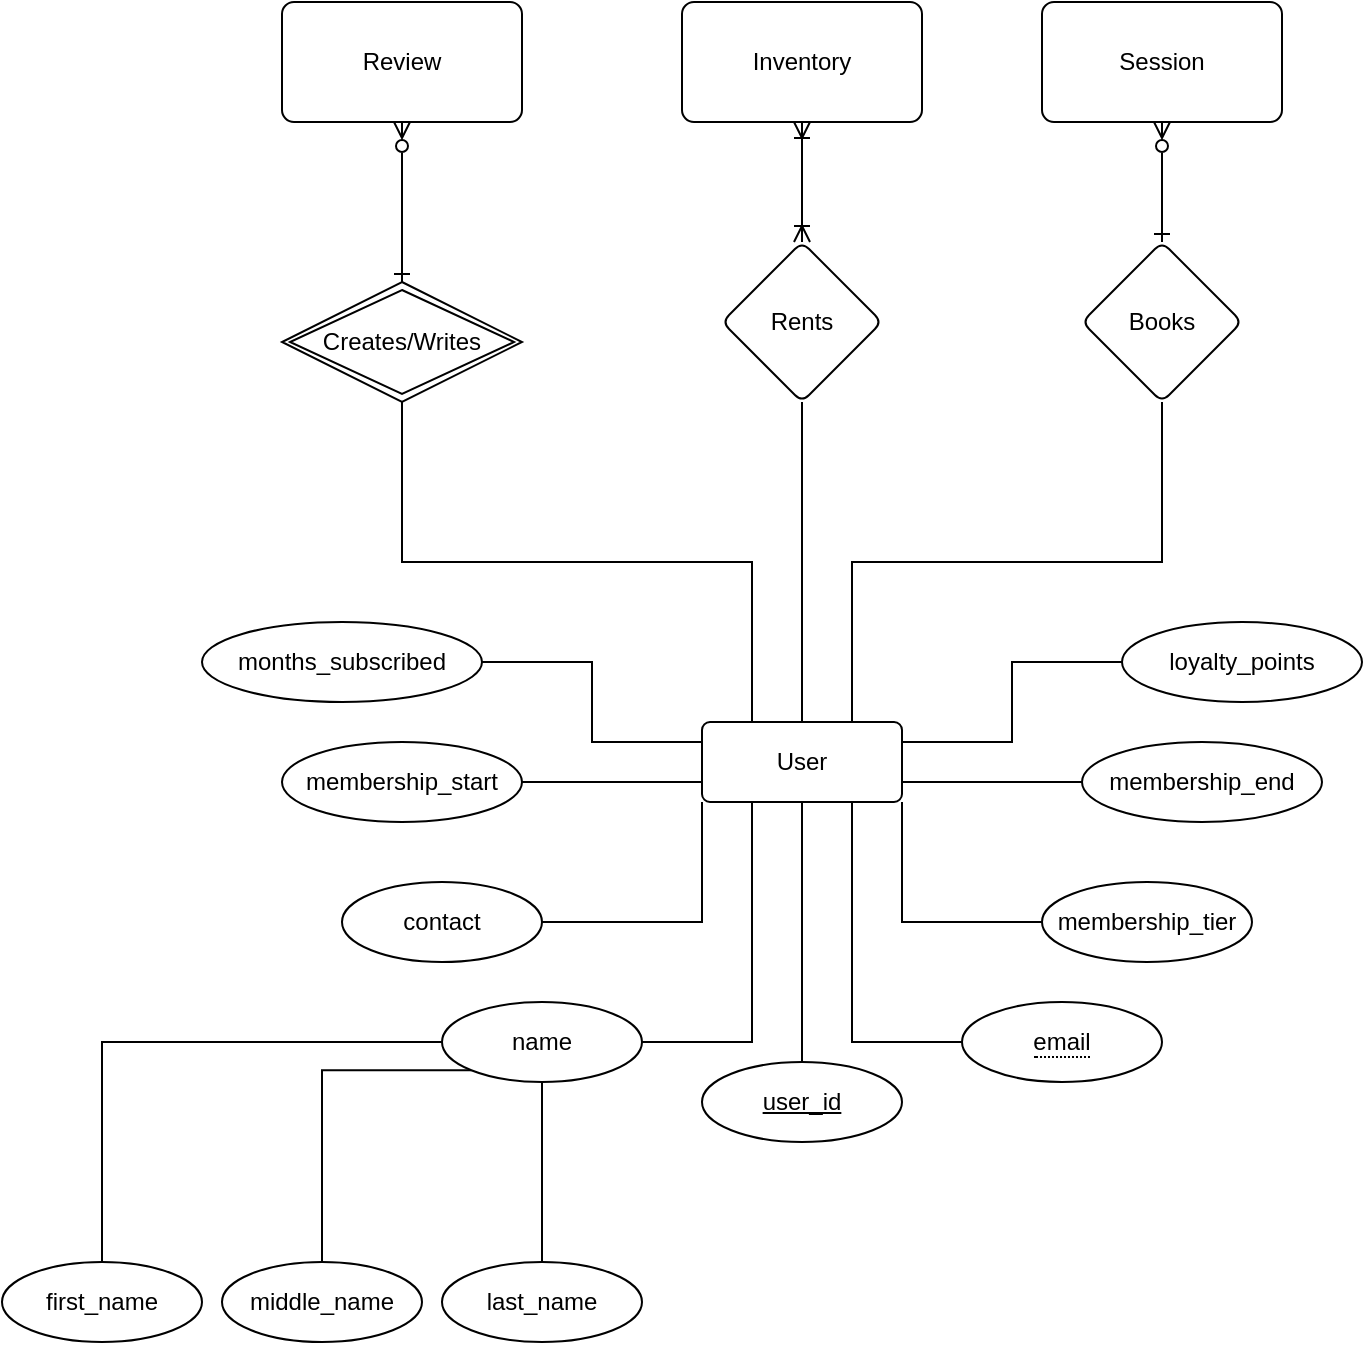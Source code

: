 <mxfile version="28.2.8">
  <diagram name="Page-1" id="-myDeZirQ_0MTxehE8Bq">
    <mxGraphModel dx="2562" dy="1143" grid="1" gridSize="10" guides="1" tooltips="1" connect="1" arrows="1" fold="1" page="1" pageScale="1" pageWidth="850" pageHeight="1100" math="0" shadow="0">
      <root>
        <mxCell id="0" />
        <mxCell id="1" parent="0" />
        <mxCell id="ZZzzd-XF2jwjXJ92meH7-1" value="" style="edgeStyle=orthogonalEdgeStyle;rounded=0;orthogonalLoop=1;jettySize=auto;html=1;endArrow=none;endFill=0;exitX=0.75;exitY=0;exitDx=0;exitDy=0;" edge="1" parent="1" source="ZZzzd-XF2jwjXJ92meH7-4" target="ZZzzd-XF2jwjXJ92meH7-26">
          <mxGeometry relative="1" as="geometry" />
        </mxCell>
        <mxCell id="ZZzzd-XF2jwjXJ92meH7-2" style="edgeStyle=orthogonalEdgeStyle;rounded=0;orthogonalLoop=1;jettySize=auto;html=1;exitX=0.25;exitY=0;exitDx=0;exitDy=0;entryX=0.5;entryY=1;entryDx=0;entryDy=0;endArrow=none;endFill=0;" edge="1" parent="1" source="ZZzzd-XF2jwjXJ92meH7-4" target="ZZzzd-XF2jwjXJ92meH7-34">
          <mxGeometry relative="1" as="geometry">
            <mxPoint x="320" y="250" as="targetPoint" />
          </mxGeometry>
        </mxCell>
        <mxCell id="ZZzzd-XF2jwjXJ92meH7-3" value="" style="edgeStyle=orthogonalEdgeStyle;rounded=0;orthogonalLoop=1;jettySize=auto;html=1;endArrow=none;endFill=0;" edge="1" parent="1" source="ZZzzd-XF2jwjXJ92meH7-4" target="ZZzzd-XF2jwjXJ92meH7-36">
          <mxGeometry relative="1" as="geometry" />
        </mxCell>
        <mxCell id="ZZzzd-XF2jwjXJ92meH7-4" value="User" style="rounded=1;arcSize=10;whiteSpace=wrap;html=1;align=center;" vertex="1" parent="1">
          <mxGeometry x="390" y="400" width="100" height="40" as="geometry" />
        </mxCell>
        <mxCell id="ZZzzd-XF2jwjXJ92meH7-5" style="edgeStyle=orthogonalEdgeStyle;rounded=0;orthogonalLoop=1;jettySize=auto;html=1;entryX=0.5;entryY=1;entryDx=0;entryDy=0;endArrow=none;endFill=0;" edge="1" parent="1" source="ZZzzd-XF2jwjXJ92meH7-6" target="ZZzzd-XF2jwjXJ92meH7-4">
          <mxGeometry relative="1" as="geometry" />
        </mxCell>
        <mxCell id="ZZzzd-XF2jwjXJ92meH7-6" value="user_id" style="ellipse;whiteSpace=wrap;html=1;align=center;fontStyle=4;" vertex="1" parent="1">
          <mxGeometry x="390" y="570" width="100" height="40" as="geometry" />
        </mxCell>
        <mxCell id="ZZzzd-XF2jwjXJ92meH7-7" style="edgeStyle=orthogonalEdgeStyle;rounded=0;orthogonalLoop=1;jettySize=auto;html=1;entryX=0.75;entryY=1;entryDx=0;entryDy=0;endArrow=none;endFill=0;exitX=0;exitY=0.5;exitDx=0;exitDy=0;" edge="1" parent="1" source="ZZzzd-XF2jwjXJ92meH7-30" target="ZZzzd-XF2jwjXJ92meH7-4">
          <mxGeometry relative="1" as="geometry">
            <mxPoint x="520.0" y="560.059" as="sourcePoint" />
          </mxGeometry>
        </mxCell>
        <mxCell id="ZZzzd-XF2jwjXJ92meH7-8" style="edgeStyle=orthogonalEdgeStyle;rounded=0;orthogonalLoop=1;jettySize=auto;html=1;exitX=1;exitY=0.5;exitDx=0;exitDy=0;entryX=0;entryY=0.25;entryDx=0;entryDy=0;endArrow=none;endFill=0;" edge="1" parent="1" source="ZZzzd-XF2jwjXJ92meH7-9" target="ZZzzd-XF2jwjXJ92meH7-4">
          <mxGeometry relative="1" as="geometry" />
        </mxCell>
        <mxCell id="ZZzzd-XF2jwjXJ92meH7-9" value="months_subscribed" style="ellipse;whiteSpace=wrap;html=1;align=center;" vertex="1" parent="1">
          <mxGeometry x="140" y="350" width="140" height="40" as="geometry" />
        </mxCell>
        <mxCell id="ZZzzd-XF2jwjXJ92meH7-10" style="edgeStyle=orthogonalEdgeStyle;rounded=0;orthogonalLoop=1;jettySize=auto;html=1;entryX=0.25;entryY=1;entryDx=0;entryDy=0;endArrow=none;endFill=0;" edge="1" parent="1" source="ZZzzd-XF2jwjXJ92meH7-14" target="ZZzzd-XF2jwjXJ92meH7-4">
          <mxGeometry relative="1" as="geometry" />
        </mxCell>
        <mxCell id="ZZzzd-XF2jwjXJ92meH7-11" value="" style="edgeStyle=orthogonalEdgeStyle;rounded=0;orthogonalLoop=1;jettySize=auto;html=1;endArrow=none;endFill=0;" edge="1" parent="1" source="ZZzzd-XF2jwjXJ92meH7-14" target="ZZzzd-XF2jwjXJ92meH7-31">
          <mxGeometry relative="1" as="geometry" />
        </mxCell>
        <mxCell id="ZZzzd-XF2jwjXJ92meH7-12" value="" style="edgeStyle=orthogonalEdgeStyle;rounded=0;orthogonalLoop=1;jettySize=auto;html=1;exitX=0;exitY=1;exitDx=0;exitDy=0;endArrow=none;endFill=0;" edge="1" parent="1" source="ZZzzd-XF2jwjXJ92meH7-14" target="ZZzzd-XF2jwjXJ92meH7-32">
          <mxGeometry relative="1" as="geometry" />
        </mxCell>
        <mxCell id="ZZzzd-XF2jwjXJ92meH7-13" value="" style="edgeStyle=orthogonalEdgeStyle;rounded=0;orthogonalLoop=1;jettySize=auto;html=1;endArrow=none;endFill=0;" edge="1" parent="1" source="ZZzzd-XF2jwjXJ92meH7-14" target="ZZzzd-XF2jwjXJ92meH7-33">
          <mxGeometry relative="1" as="geometry" />
        </mxCell>
        <mxCell id="ZZzzd-XF2jwjXJ92meH7-14" value="name" style="ellipse;whiteSpace=wrap;html=1;align=center;" vertex="1" parent="1">
          <mxGeometry x="260" y="540" width="100" height="40" as="geometry" />
        </mxCell>
        <mxCell id="ZZzzd-XF2jwjXJ92meH7-15" style="edgeStyle=orthogonalEdgeStyle;rounded=0;orthogonalLoop=1;jettySize=auto;html=1;entryX=1;entryY=0.75;entryDx=0;entryDy=0;endArrow=none;endFill=0;" edge="1" parent="1" source="ZZzzd-XF2jwjXJ92meH7-16" target="ZZzzd-XF2jwjXJ92meH7-4">
          <mxGeometry relative="1" as="geometry" />
        </mxCell>
        <mxCell id="ZZzzd-XF2jwjXJ92meH7-16" value="membership_end" style="ellipse;whiteSpace=wrap;html=1;align=center;" vertex="1" parent="1">
          <mxGeometry x="580" y="410" width="120" height="40" as="geometry" />
        </mxCell>
        <mxCell id="ZZzzd-XF2jwjXJ92meH7-17" style="edgeStyle=orthogonalEdgeStyle;rounded=0;orthogonalLoop=1;jettySize=auto;html=1;entryX=0;entryY=0.75;entryDx=0;entryDy=0;endArrow=none;endFill=0;" edge="1" parent="1" source="ZZzzd-XF2jwjXJ92meH7-18" target="ZZzzd-XF2jwjXJ92meH7-4">
          <mxGeometry relative="1" as="geometry" />
        </mxCell>
        <mxCell id="ZZzzd-XF2jwjXJ92meH7-18" value="membership_start" style="ellipse;whiteSpace=wrap;html=1;align=center;" vertex="1" parent="1">
          <mxGeometry x="180" y="410" width="120" height="40" as="geometry" />
        </mxCell>
        <mxCell id="ZZzzd-XF2jwjXJ92meH7-19" style="edgeStyle=orthogonalEdgeStyle;rounded=0;orthogonalLoop=1;jettySize=auto;html=1;exitX=0;exitY=0.5;exitDx=0;exitDy=0;entryX=1;entryY=0.25;entryDx=0;entryDy=0;endArrow=none;endFill=0;" edge="1" parent="1" source="ZZzzd-XF2jwjXJ92meH7-20" target="ZZzzd-XF2jwjXJ92meH7-4">
          <mxGeometry relative="1" as="geometry" />
        </mxCell>
        <mxCell id="ZZzzd-XF2jwjXJ92meH7-20" value="loyalty_points" style="ellipse;whiteSpace=wrap;html=1;align=center;" vertex="1" parent="1">
          <mxGeometry x="600" y="350" width="120" height="40" as="geometry" />
        </mxCell>
        <mxCell id="ZZzzd-XF2jwjXJ92meH7-21" style="edgeStyle=orthogonalEdgeStyle;rounded=0;orthogonalLoop=1;jettySize=auto;html=1;entryX=0;entryY=1;entryDx=0;entryDy=0;endArrow=none;endFill=0;" edge="1" parent="1" source="ZZzzd-XF2jwjXJ92meH7-22" target="ZZzzd-XF2jwjXJ92meH7-4">
          <mxGeometry relative="1" as="geometry" />
        </mxCell>
        <mxCell id="ZZzzd-XF2jwjXJ92meH7-22" value="contact" style="ellipse;whiteSpace=wrap;html=1;align=center;" vertex="1" parent="1">
          <mxGeometry x="210" y="480" width="100" height="40" as="geometry" />
        </mxCell>
        <mxCell id="ZZzzd-XF2jwjXJ92meH7-23" style="edgeStyle=orthogonalEdgeStyle;rounded=0;orthogonalLoop=1;jettySize=auto;html=1;entryX=1;entryY=1;entryDx=0;entryDy=0;endArrow=none;endFill=0;" edge="1" parent="1" source="ZZzzd-XF2jwjXJ92meH7-24" target="ZZzzd-XF2jwjXJ92meH7-4">
          <mxGeometry relative="1" as="geometry" />
        </mxCell>
        <mxCell id="ZZzzd-XF2jwjXJ92meH7-24" value="membership_tier" style="ellipse;whiteSpace=wrap;html=1;align=center;" vertex="1" parent="1">
          <mxGeometry x="560" y="480" width="105" height="40" as="geometry" />
        </mxCell>
        <mxCell id="ZZzzd-XF2jwjXJ92meH7-25" value="" style="edgeStyle=orthogonalEdgeStyle;rounded=0;orthogonalLoop=1;jettySize=auto;html=1;endArrow=ERzeroToMany;endFill=0;startArrow=ERone;startFill=0;" edge="1" parent="1" source="ZZzzd-XF2jwjXJ92meH7-26" target="ZZzzd-XF2jwjXJ92meH7-27">
          <mxGeometry relative="1" as="geometry" />
        </mxCell>
        <mxCell id="ZZzzd-XF2jwjXJ92meH7-26" value="Books" style="rhombus;whiteSpace=wrap;html=1;rounded=1;arcSize=10;" vertex="1" parent="1">
          <mxGeometry x="580" y="160" width="80" height="80" as="geometry" />
        </mxCell>
        <mxCell id="ZZzzd-XF2jwjXJ92meH7-27" value="Session" style="whiteSpace=wrap;html=1;rounded=1;arcSize=10;" vertex="1" parent="1">
          <mxGeometry x="560" y="40" width="120" height="60" as="geometry" />
        </mxCell>
        <mxCell id="ZZzzd-XF2jwjXJ92meH7-28" style="edgeStyle=orthogonalEdgeStyle;rounded=0;orthogonalLoop=1;jettySize=auto;html=1;entryX=0.5;entryY=1;entryDx=0;entryDy=0;endArrow=ERzeroToMany;endFill=0;startArrow=ERone;startFill=0;" edge="1" parent="1" source="ZZzzd-XF2jwjXJ92meH7-34" target="ZZzzd-XF2jwjXJ92meH7-29">
          <mxGeometry relative="1" as="geometry">
            <mxPoint x="320" y="170" as="sourcePoint" />
          </mxGeometry>
        </mxCell>
        <mxCell id="ZZzzd-XF2jwjXJ92meH7-29" value="Review" style="whiteSpace=wrap;html=1;rounded=1;arcSize=10;" vertex="1" parent="1">
          <mxGeometry x="180" y="40" width="120" height="60" as="geometry" />
        </mxCell>
        <mxCell id="ZZzzd-XF2jwjXJ92meH7-30" value="&lt;span style=&quot;border-bottom: 1px dotted&quot;&gt;email&lt;/span&gt;" style="ellipse;whiteSpace=wrap;html=1;align=center;" vertex="1" parent="1">
          <mxGeometry x="520" y="540" width="100" height="40" as="geometry" />
        </mxCell>
        <mxCell id="ZZzzd-XF2jwjXJ92meH7-31" value="first_name" style="ellipse;whiteSpace=wrap;html=1;align=center;" vertex="1" parent="1">
          <mxGeometry x="40" y="670" width="100" height="40" as="geometry" />
        </mxCell>
        <mxCell id="ZZzzd-XF2jwjXJ92meH7-32" value="middle_name" style="ellipse;whiteSpace=wrap;html=1;align=center;" vertex="1" parent="1">
          <mxGeometry x="150" y="670" width="100" height="40" as="geometry" />
        </mxCell>
        <mxCell id="ZZzzd-XF2jwjXJ92meH7-33" value="last_name" style="ellipse;whiteSpace=wrap;html=1;align=center;" vertex="1" parent="1">
          <mxGeometry x="260" y="670" width="100" height="40" as="geometry" />
        </mxCell>
        <mxCell id="ZZzzd-XF2jwjXJ92meH7-34" value="Creates/Writes" style="shape=rhombus;double=1;perimeter=rhombusPerimeter;whiteSpace=wrap;html=1;align=center;" vertex="1" parent="1">
          <mxGeometry x="180" y="180" width="120" height="60" as="geometry" />
        </mxCell>
        <mxCell id="ZZzzd-XF2jwjXJ92meH7-35" value="" style="edgeStyle=orthogonalEdgeStyle;rounded=0;orthogonalLoop=1;jettySize=auto;html=1;endArrow=ERoneToMany;endFill=0;startArrow=ERoneToMany;startFill=0;" edge="1" parent="1" source="ZZzzd-XF2jwjXJ92meH7-36" target="ZZzzd-XF2jwjXJ92meH7-37">
          <mxGeometry relative="1" as="geometry" />
        </mxCell>
        <mxCell id="ZZzzd-XF2jwjXJ92meH7-36" value="Rents" style="rhombus;whiteSpace=wrap;html=1;rounded=1;arcSize=10;" vertex="1" parent="1">
          <mxGeometry x="400" y="160" width="80" height="80" as="geometry" />
        </mxCell>
        <mxCell id="ZZzzd-XF2jwjXJ92meH7-37" value="Inventory" style="whiteSpace=wrap;html=1;rounded=1;arcSize=10;" vertex="1" parent="1">
          <mxGeometry x="380" y="40" width="120" height="60" as="geometry" />
        </mxCell>
      </root>
    </mxGraphModel>
  </diagram>
</mxfile>
